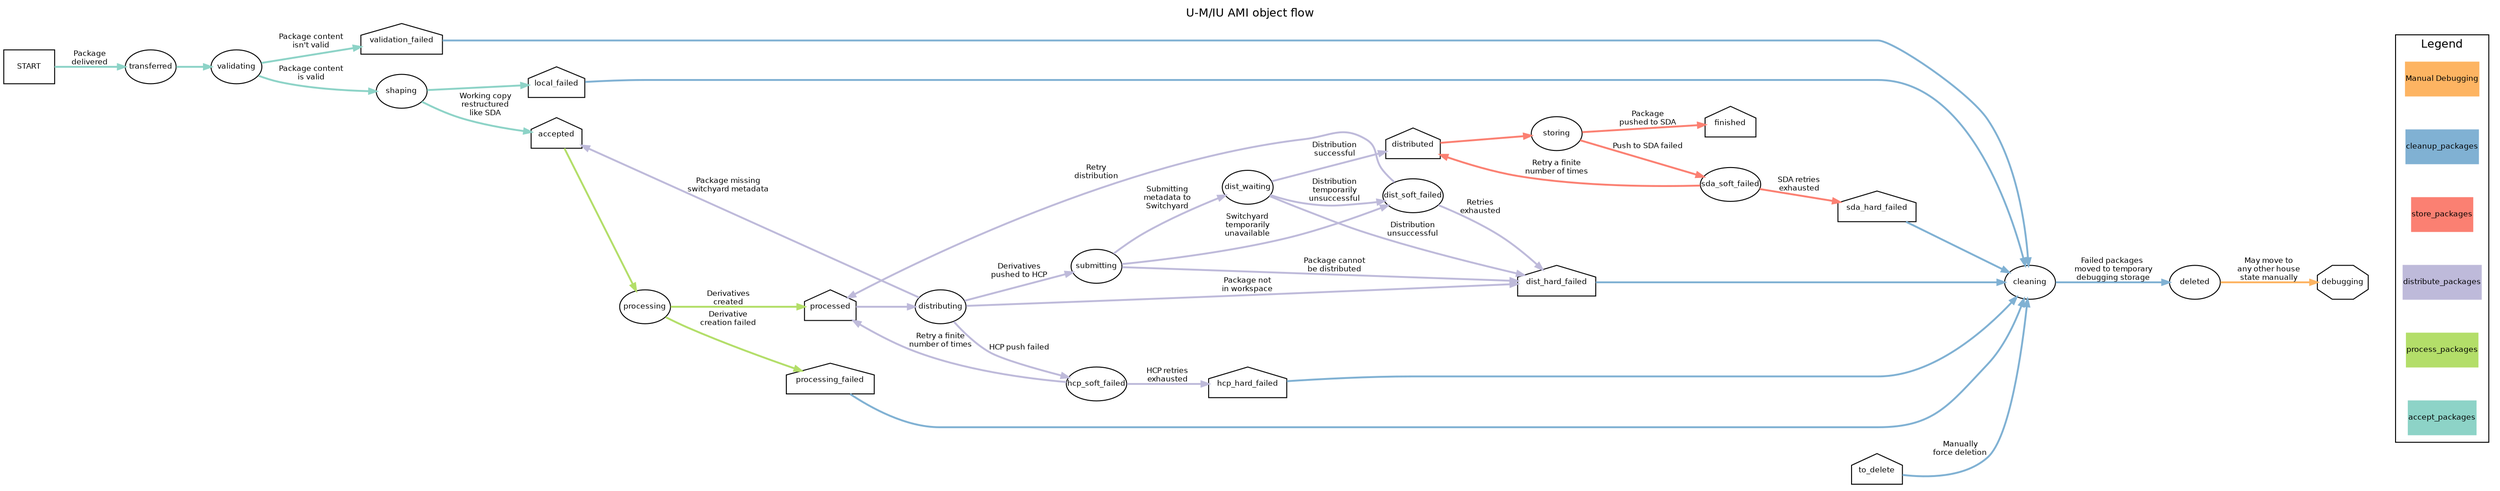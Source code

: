 digraph {
    /* my usual settings */
    node [
        margin = 0,
        fontsize = 8,
        fontname = "Helvetica",
        shape = "oval",
        ];
    edge [
        margin = 0,
        fontsize = 8,
        fontname = "Helvetica",
        arrowsize = .75,
        colorscheme = "set312",
        penwidth = 2,
        ];
    graph [
        labelloc = t,
        fontsize = 12,
        fontname = "Helvetica",
        rankdir = LR,
        ];

    label = "U-M/IU AMI object flow";

    start [label="START", shape="rectangle"];

    //transferred; 
    //validating;
    validation_failed [shape="house"];    
    //shaping;
    local_failed [shape="house"];
    accepted [shape="house"];

    //processing;
    processing_failed [shape="house"];
    processed [shape="house"];
    //storing;
    //stored [shape="house"];
    //sda_soft_failed;
    sda_hard_failed[shape="house"];
    //distributing;
    //hcp_soft_failed;
    hcp_hard_failed [shape="house"];
    dist_hard_failed [shape="house"];
    //submitting;
    //dist_waiting;
    distributed [shape="house"];
    //cleaning;

    finished [shape="house"];
    to_delete [shape="house"];
    //deleted;
    debugging [shape="octagon"];

    edge [color =  1];
    start->transferred [label="Package\ndelivered"];
    transferred-> validating;
    validating -> shaping [label="Package content\nis valid"];
    validating -> validation_failed [label="Package content\nisn't valid"];    
    shaping -> accepted [label="Working copy\nrestructured\nlike SDA"];
    shaping -> local_failed;
    

    edge [color = 7];
    accepted -> processing;
    processing -> processed [label="Derivatives\ncreated"];
    processing -> processing_failed [label="Derivative\ncreation failed"];
    
    edge [color = 3];
    processed -> distributing;
    distributing -> submitting [label="Derivatives\npushed to HCP"];
    distributing -> dist_hard_failed [label="Package not\nin workspace"];
    distributing -> accepted [label="Package missing\nswitchyard metadata"];
    distributing -> hcp_soft_failed [label="HCP push failed"];
    hcp_soft_failed ->processed [label="Retry a finite\nnumber of times"];
    hcp_soft_failed -> hcp_hard_failed [label="HCP retries\nexhausted"];    
    submitting -> dist_waiting [label="Submitting\nmetadata to\nSwitchyard"];
    submitting -> dist_soft_failed [label="Switchyard\ntemporarily\nunavailable"];
    submitting -> dist_hard_failed [label="Package cannot\nbe distributed"];
    dist_waiting -> distributed [label="Distribution\nsuccessful"];
    dist_waiting -> dist_hard_failed [label="Distribution\nunsuccessful"];
    dist_waiting -> dist_soft_failed [label="Distribution\ntemporarily\nunsuccessful"]
    dist_soft_failed -> dist_hard_failed [label="Retries\nexhausted"];
    dist_soft_failed -> processed [label="Retry\ndistribution"];
    
    
    edge [color = 4];
    distributed -> storing;
    storing -> finished [label="Package\npushed to SDA"];
    storing -> sda_soft_failed [label="Push to SDA failed"];
    sda_soft_failed -> distributed [label="Retry a finite\nnumber of times"];
    sda_soft_failed -> sda_hard_failed [label="SDA retries\nexhausted"];
    
    

    edge [color = 5];
    validation_failed -> cleaning;
    sda_hard_failed -> cleaning;
    hcp_hard_failed -> cleaning;
    dist_hard_failed -> cleaning;
    local_failed -> cleaning;
    processing_failed -> cleaning;   
    to_delete -> cleaning [label="Manually\nforce deletion"];
    cleaning -> deleted [label="Failed packages\n moved to temporary\n debugging storage"];
    
    
    edge [color = 6];
    deleted -> debugging [label="May move to\nany other house\nstate manually"];

    subgraph cluster_legend {
        graph [
            rankdir = TB;
        ];
        node [
            colorscheme = set312,
            style = filled,
            shape = rect,
        ];
        label = "Legend";
        
        {
            rank=same;        
            accept_packages [color = 1, label = "accept_packages"];
            process_packages [color = 7, label = "process_packages"];
            distribute_packages [color = 3, label = "distribute_packages"];
            store_packages [color = 4, label = "store_packages"];
            cleanup_packages [color = 5, label = "cleanup_packages"];
            xdebugging [color = 6, label = "Manual Debugging"];
        }
        accept_packages -> process_packages -> distribute_packages -> store_packages -> cleanup_packages -> xdebugging [style="invis"];

    }

    debugging -> distribute_packages [style="invis"];

}